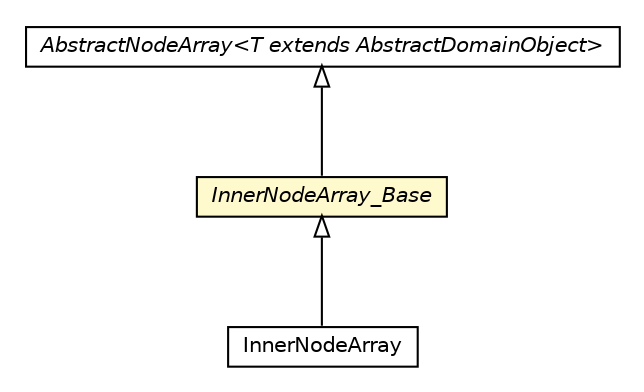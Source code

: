 #!/usr/local/bin/dot
#
# Class diagram 
# Generated by UMLGraph version 5.1 (http://www.umlgraph.org/)
#

digraph G {
	edge [fontname="Helvetica",fontsize=10,labelfontname="Helvetica",labelfontsize=10];
	node [fontname="Helvetica",fontsize=10,shape=plaintext];
	nodesep=0.25;
	ranksep=0.5;
	// pt.ist.fenixframework.core.adt.bplustree.InnerNodeArray_Base
	c26744 [label=<<table title="pt.ist.fenixframework.core.adt.bplustree.InnerNodeArray_Base" border="0" cellborder="1" cellspacing="0" cellpadding="2" port="p" bgcolor="lemonChiffon" href="./InnerNodeArray_Base.html">
		<tr><td><table border="0" cellspacing="0" cellpadding="1">
<tr><td align="center" balign="center"><font face="Helvetica-Oblique"> InnerNodeArray_Base </font></td></tr>
		</table></td></tr>
		</table>>, fontname="Helvetica", fontcolor="black", fontsize=10.0];
	// pt.ist.fenixframework.core.adt.bplustree.InnerNodeArray
	c26745 [label=<<table title="pt.ist.fenixframework.core.adt.bplustree.InnerNodeArray" border="0" cellborder="1" cellspacing="0" cellpadding="2" port="p" href="./InnerNodeArray.html">
		<tr><td><table border="0" cellspacing="0" cellpadding="1">
<tr><td align="center" balign="center"> InnerNodeArray </td></tr>
		</table></td></tr>
		</table>>, fontname="Helvetica", fontcolor="black", fontsize=10.0];
	// pt.ist.fenixframework.core.adt.bplustree.AbstractNodeArray<T extends pt.ist.fenixframework.core.AbstractDomainObject>
	c26754 [label=<<table title="pt.ist.fenixframework.core.adt.bplustree.AbstractNodeArray" border="0" cellborder="1" cellspacing="0" cellpadding="2" port="p" href="./AbstractNodeArray.html">
		<tr><td><table border="0" cellspacing="0" cellpadding="1">
<tr><td align="center" balign="center"><font face="Helvetica-Oblique"> AbstractNodeArray&lt;T extends AbstractDomainObject&gt; </font></td></tr>
		</table></td></tr>
		</table>>, fontname="Helvetica", fontcolor="black", fontsize=10.0];
	//pt.ist.fenixframework.core.adt.bplustree.InnerNodeArray_Base extends pt.ist.fenixframework.core.adt.bplustree.AbstractNodeArray
	c26754:p -> c26744:p [dir=back,arrowtail=empty];
	//pt.ist.fenixframework.core.adt.bplustree.InnerNodeArray extends pt.ist.fenixframework.core.adt.bplustree.InnerNodeArray_Base
	c26744:p -> c26745:p [dir=back,arrowtail=empty];
}

